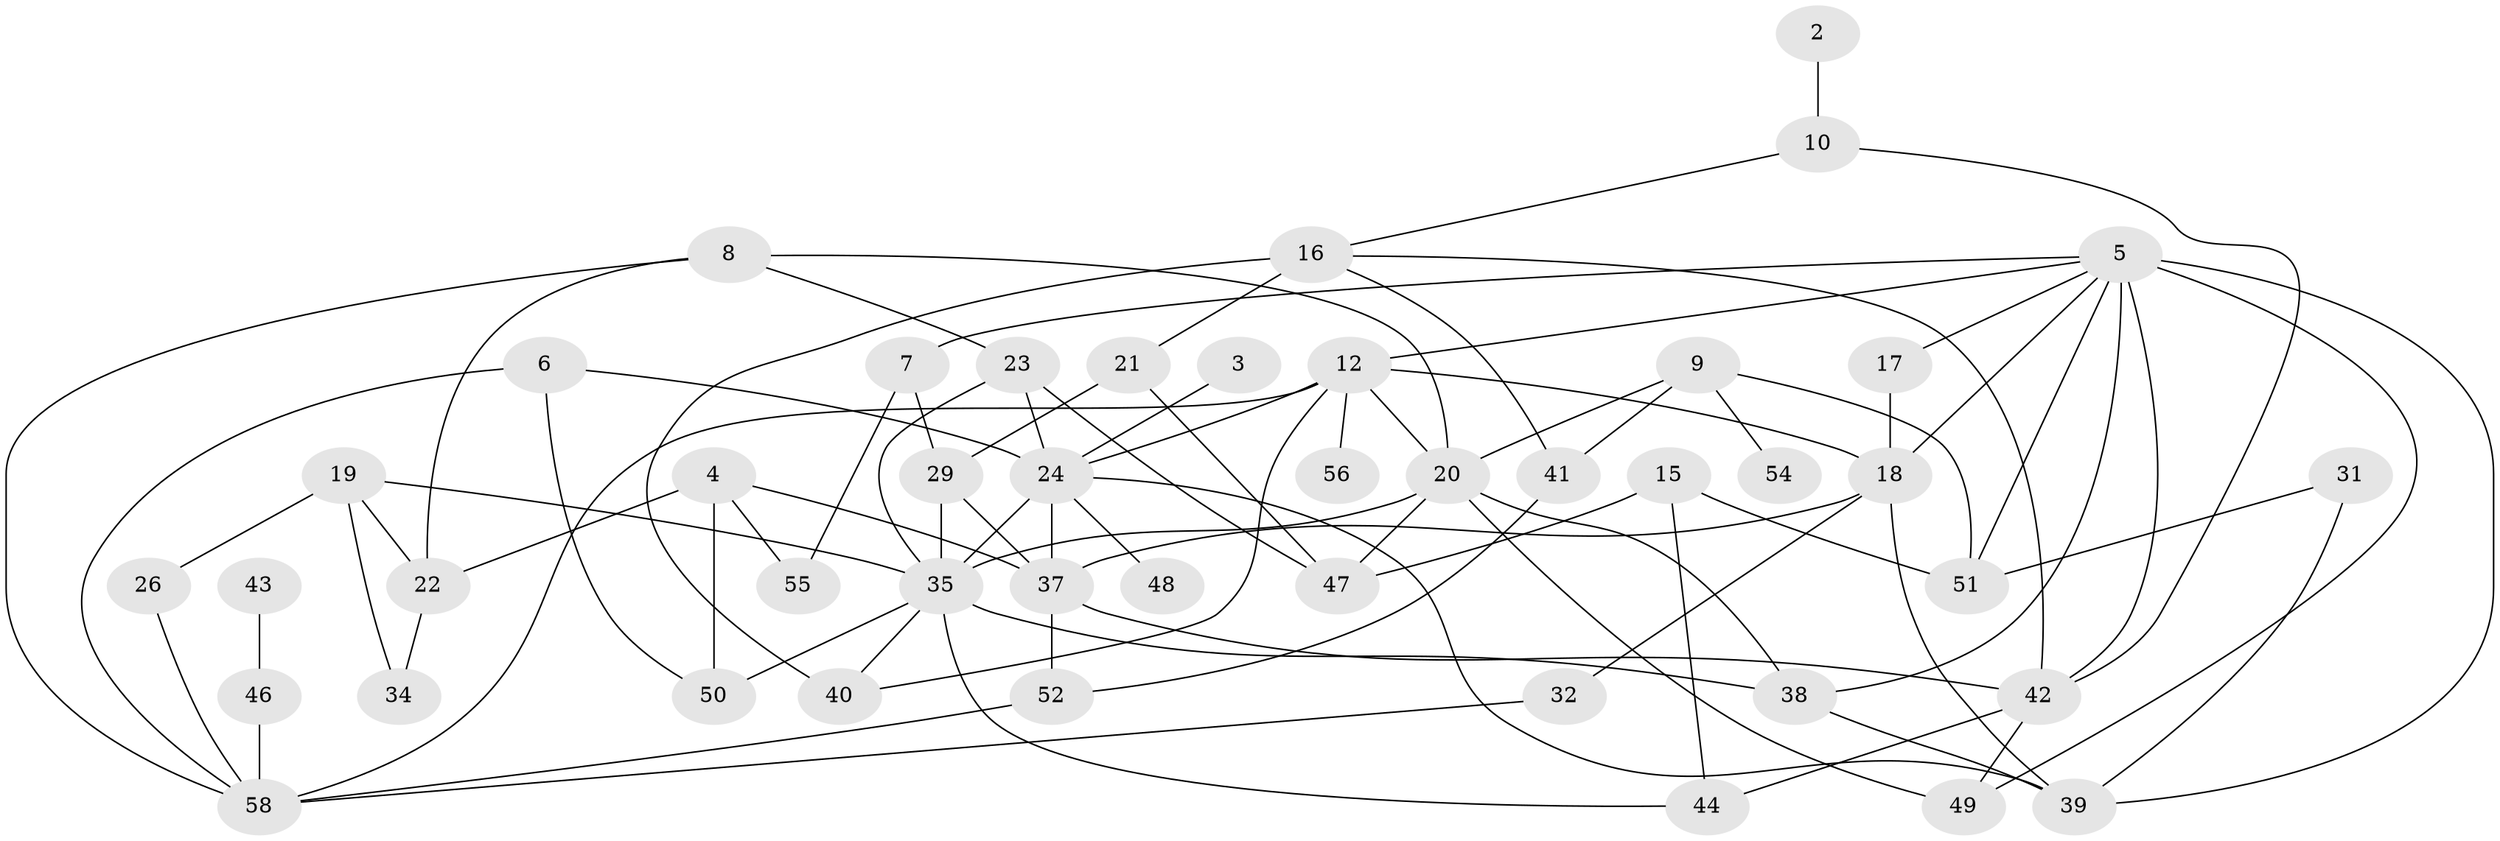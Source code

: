 // original degree distribution, {0: 0.10344827586206896, 2: 0.2413793103448276, 1: 0.16379310344827586, 3: 0.28448275862068967, 5: 0.034482758620689655, 4: 0.1206896551724138, 6: 0.008620689655172414, 7: 0.02586206896551724, 9: 0.008620689655172414, 8: 0.008620689655172414}
// Generated by graph-tools (version 1.1) at 2025/33/03/09/25 02:33:23]
// undirected, 45 vertices, 84 edges
graph export_dot {
graph [start="1"]
  node [color=gray90,style=filled];
  2;
  3;
  4;
  5;
  6;
  7;
  8;
  9;
  10;
  12;
  15;
  16;
  17;
  18;
  19;
  20;
  21;
  22;
  23;
  24;
  26;
  29;
  31;
  32;
  34;
  35;
  37;
  38;
  39;
  40;
  41;
  42;
  43;
  44;
  46;
  47;
  48;
  49;
  50;
  51;
  52;
  54;
  55;
  56;
  58;
  2 -- 10 [weight=1.0];
  3 -- 24 [weight=1.0];
  4 -- 22 [weight=1.0];
  4 -- 37 [weight=1.0];
  4 -- 50 [weight=1.0];
  4 -- 55 [weight=1.0];
  5 -- 7 [weight=1.0];
  5 -- 12 [weight=1.0];
  5 -- 17 [weight=1.0];
  5 -- 18 [weight=1.0];
  5 -- 38 [weight=1.0];
  5 -- 39 [weight=2.0];
  5 -- 42 [weight=1.0];
  5 -- 49 [weight=1.0];
  5 -- 51 [weight=1.0];
  6 -- 24 [weight=1.0];
  6 -- 50 [weight=1.0];
  6 -- 58 [weight=1.0];
  7 -- 29 [weight=1.0];
  7 -- 55 [weight=1.0];
  8 -- 20 [weight=1.0];
  8 -- 22 [weight=1.0];
  8 -- 23 [weight=1.0];
  8 -- 58 [weight=1.0];
  9 -- 20 [weight=1.0];
  9 -- 41 [weight=1.0];
  9 -- 51 [weight=1.0];
  9 -- 54 [weight=1.0];
  10 -- 16 [weight=1.0];
  10 -- 42 [weight=1.0];
  12 -- 18 [weight=1.0];
  12 -- 20 [weight=1.0];
  12 -- 24 [weight=1.0];
  12 -- 40 [weight=1.0];
  12 -- 56 [weight=1.0];
  12 -- 58 [weight=1.0];
  15 -- 44 [weight=1.0];
  15 -- 47 [weight=1.0];
  15 -- 51 [weight=1.0];
  16 -- 21 [weight=1.0];
  16 -- 40 [weight=2.0];
  16 -- 41 [weight=1.0];
  16 -- 42 [weight=1.0];
  17 -- 18 [weight=1.0];
  18 -- 32 [weight=1.0];
  18 -- 37 [weight=1.0];
  18 -- 39 [weight=2.0];
  19 -- 22 [weight=1.0];
  19 -- 26 [weight=2.0];
  19 -- 34 [weight=1.0];
  19 -- 35 [weight=1.0];
  20 -- 35 [weight=1.0];
  20 -- 38 [weight=1.0];
  20 -- 47 [weight=1.0];
  20 -- 49 [weight=1.0];
  21 -- 29 [weight=1.0];
  21 -- 47 [weight=1.0];
  22 -- 34 [weight=1.0];
  23 -- 24 [weight=1.0];
  23 -- 35 [weight=1.0];
  23 -- 47 [weight=1.0];
  24 -- 35 [weight=2.0];
  24 -- 37 [weight=3.0];
  24 -- 39 [weight=1.0];
  24 -- 48 [weight=1.0];
  26 -- 58 [weight=1.0];
  29 -- 35 [weight=1.0];
  29 -- 37 [weight=1.0];
  31 -- 39 [weight=1.0];
  31 -- 51 [weight=1.0];
  32 -- 58 [weight=1.0];
  35 -- 38 [weight=1.0];
  35 -- 40 [weight=1.0];
  35 -- 44 [weight=1.0];
  35 -- 50 [weight=1.0];
  37 -- 42 [weight=1.0];
  37 -- 52 [weight=1.0];
  38 -- 39 [weight=1.0];
  41 -- 52 [weight=1.0];
  42 -- 44 [weight=1.0];
  42 -- 49 [weight=1.0];
  43 -- 46 [weight=1.0];
  46 -- 58 [weight=1.0];
  52 -- 58 [weight=1.0];
}
